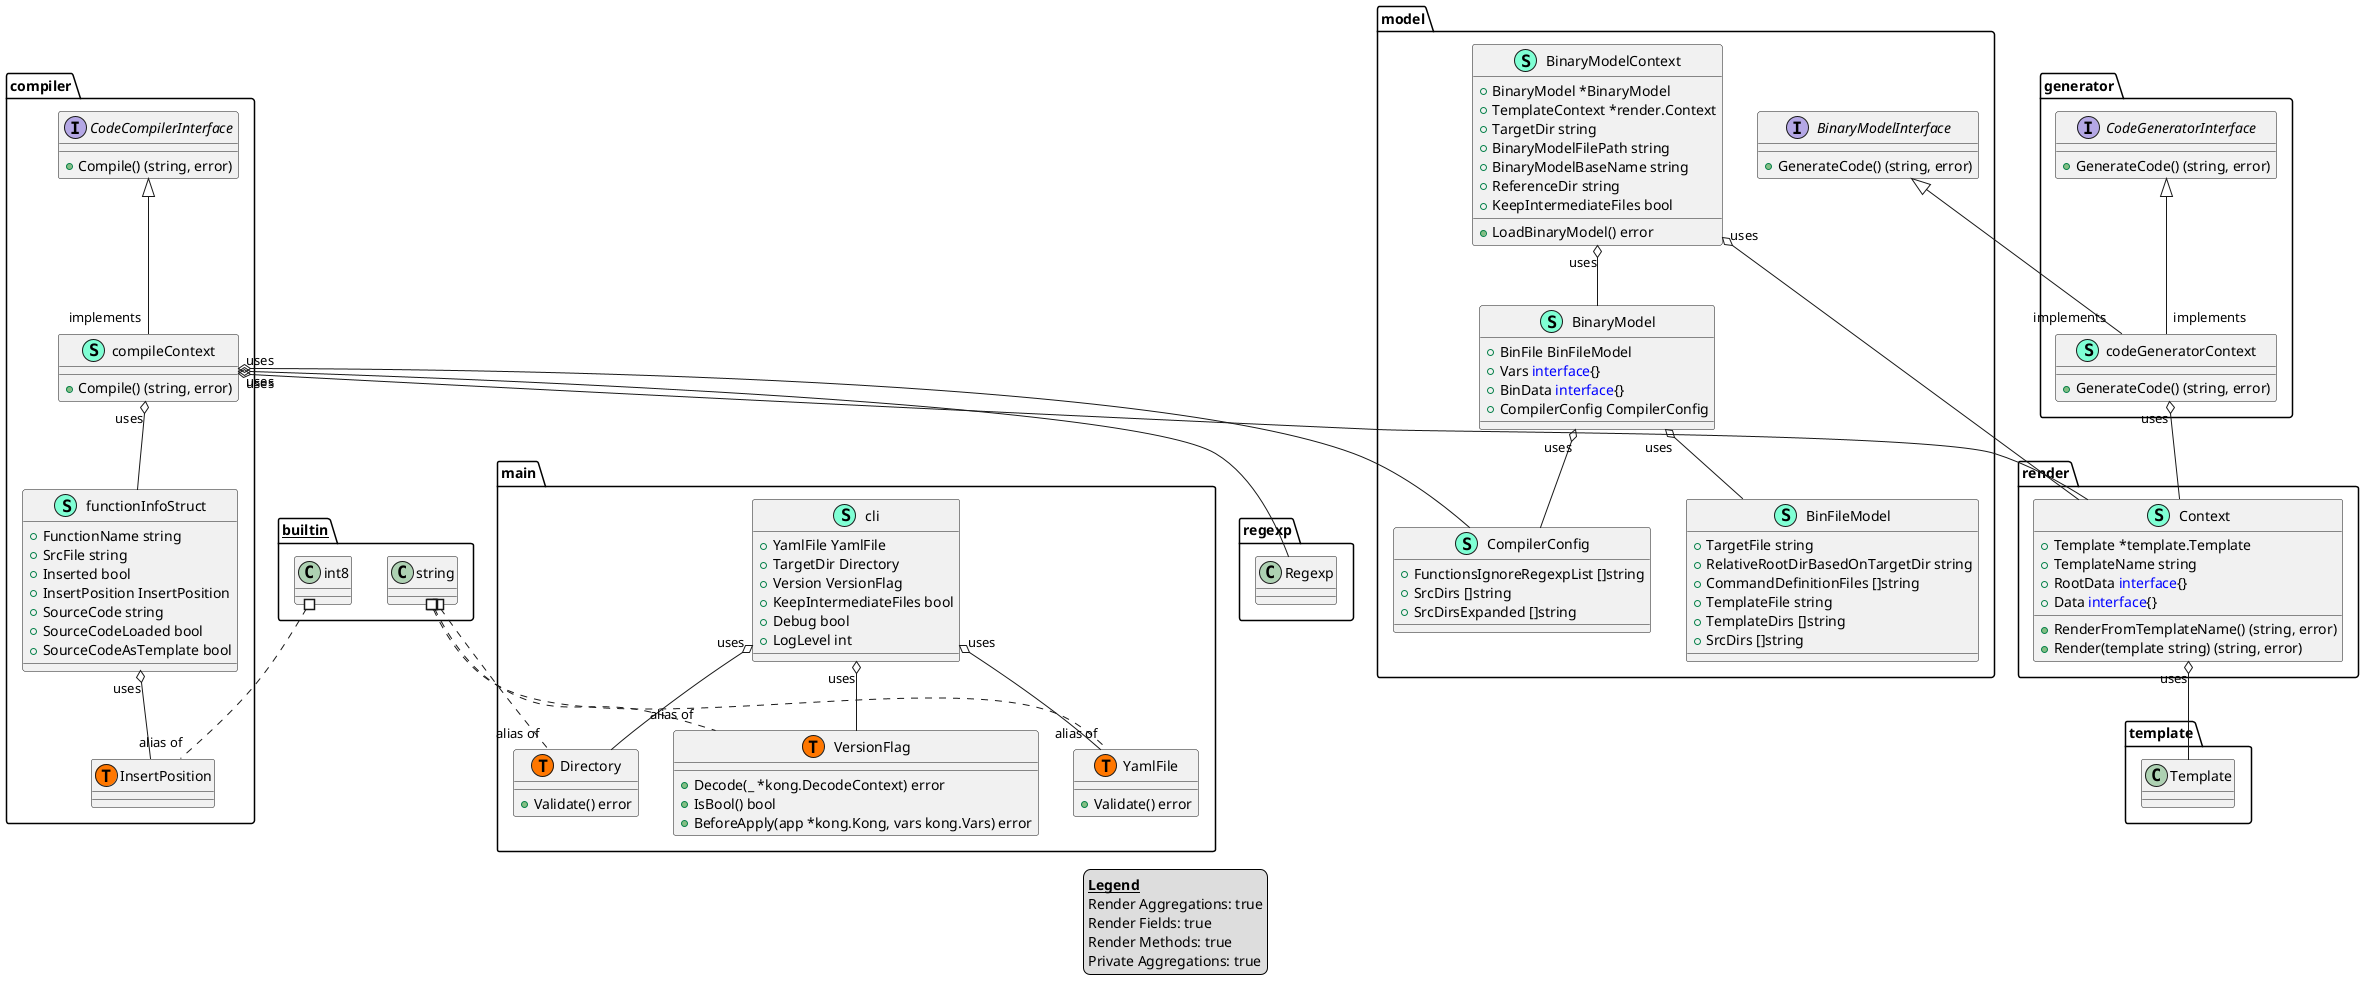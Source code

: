 @startuml
legend
<u><b>Legend</b></u>
Render Aggregations: true
Render Fields: true
Render Methods: true
Private Aggregations: true
end legend
namespace compiler {
    interface CodeCompilerInterface  {
        + Compile() (string, error)

    }
    class compileContext << (S,Aquamarine) >> {
        + Compile() (string, error)

    }
    class compiler.InsertPosition << (T, #FF7700) >>  {
    }
    class functionInfoStruct << (S,Aquamarine) >> {
        + FunctionName string
        + SrcFile string
        + Inserted bool
        + InsertPosition InsertPosition
        + SourceCode string
        + SourceCodeLoaded bool
        + SourceCodeAsTemplate bool

    }
}

"compiler.CodeCompilerInterface" <|-- "implements""compiler.compileContext"

"compiler.compileContext""uses" o-- "compiler.functionInfoStruct"
"compiler.compileContext""uses" o-- "model.CompilerConfig"
"compiler.compileContext""uses" o-- "regexp.Regexp"
"compiler.compileContext""uses" o-- "render.Context"
"compiler.functionInfoStruct""uses" o-- "compiler.InsertPosition"

namespace generator {
    interface CodeGeneratorInterface  {
        + GenerateCode() (string, error)

    }
    class codeGeneratorContext << (S,Aquamarine) >> {
        + GenerateCode() (string, error)

    }
}

"generator.CodeGeneratorInterface" <|-- "implements""generator.codeGeneratorContext"
"model.BinaryModelInterface" <|-- "implements""generator.codeGeneratorContext"

"generator.codeGeneratorContext""uses" o-- "render.Context"

namespace main {
    class Directory << (S,Aquamarine) >> {
        + Validate() error

    }
    class VersionFlag << (S,Aquamarine) >> {
        + Decode(_ *kong.DecodeContext) error
        + IsBool() bool
        + BeforeApply(app *kong.Kong, vars kong.Vars) error

    }
    class YamlFile << (S,Aquamarine) >> {
        + Validate() error

    }
    class cli << (S,Aquamarine) >> {
        + YamlFile YamlFile
        + TargetDir Directory
        + Version VersionFlag
        + KeepIntermediateFiles bool
        + Debug bool
        + LogLevel int

    }
    class main.Directory << (T, #FF7700) >>  {
    }
    class main.VersionFlag << (T, #FF7700) >>  {
    }
    class main.YamlFile << (T, #FF7700) >>  {
    }
}


"main.cli""uses" o-- "main.Directory"
"main.cli""uses" o-- "main.VersionFlag"
"main.cli""uses" o-- "main.YamlFile"

namespace model {
    class BinFileModel << (S,Aquamarine) >> {
        + TargetFile string
        + RelativeRootDirBasedOnTargetDir string
        + CommandDefinitionFiles []string
        + TemplateFile string
        + TemplateDirs []string
        + SrcDirs []string

    }
    class BinaryModel << (S,Aquamarine) >> {
        + BinFile BinFileModel
        + Vars <font color=blue>interface</font>{}
        + BinData <font color=blue>interface</font>{}
        + CompilerConfig CompilerConfig

    }
    class BinaryModelContext << (S,Aquamarine) >> {
        + BinaryModel *BinaryModel
        + TemplateContext *render.Context
        + TargetDir string
        + BinaryModelFilePath string
        + BinaryModelBaseName string
        + ReferenceDir string
        + KeepIntermediateFiles bool

        + LoadBinaryModel() error

    }
    interface BinaryModelInterface  {
        + GenerateCode() (string, error)

    }
    class CompilerConfig << (S,Aquamarine) >> {
        + FunctionsIgnoreRegexpList []string
        + SrcDirs []string
        + SrcDirsExpanded []string

    }
}


"model.BinaryModel""uses" o-- "model.BinFileModel"
"model.BinaryModel""uses" o-- "model.CompilerConfig"
"model.BinaryModelContext""uses" o-- "model.BinaryModel"
"model.BinaryModelContext""uses" o-- "render.Context"

namespace render {
    class Context << (S,Aquamarine) >> {
        + Template *template.Template
        + TemplateName string
        + RootData <font color=blue>interface</font>{}
        + Data <font color=blue>interface</font>{}

        + RenderFromTemplateName() (string, error)
        + Render(template string) (string, error)

    }
}


"render.Context""uses" o-- "template.Template"

"__builtin__.int8" #.. "alias of""compiler.InsertPosition"
"__builtin__.string" #.. "alias of""main.Directory"
"__builtin__.string" #.. "alias of""main.VersionFlag"
"__builtin__.string" #.. "alias of""main.YamlFile"
@enduml

